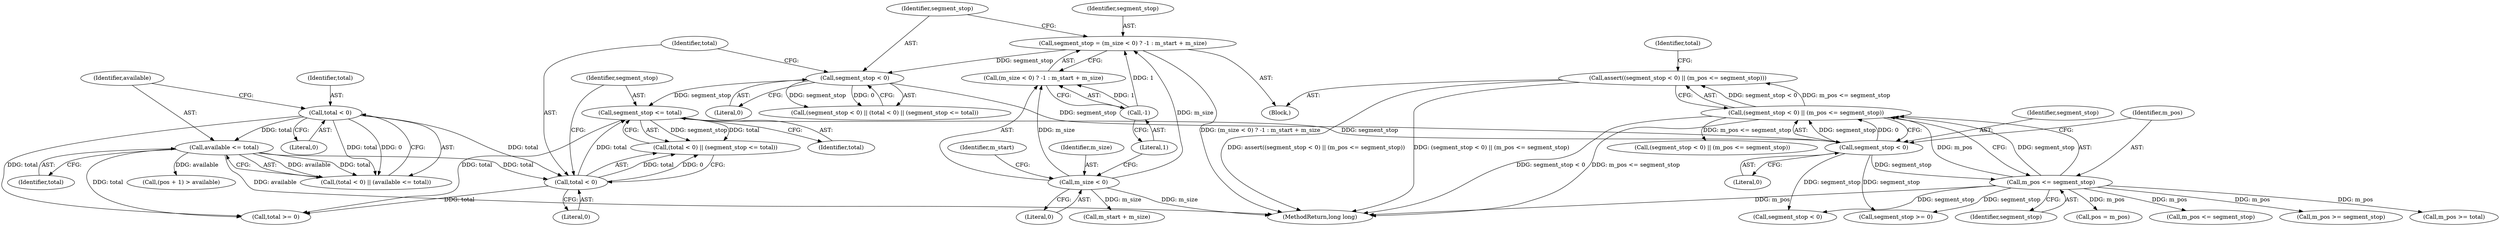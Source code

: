 digraph "1_Android_cc274e2abe8b2a6698a5c47d8aa4bb45f1f9538d_54@API" {
"1000168" [label="(Call,assert((segment_stop < 0) || (m_pos <= segment_stop)))"];
"1000169" [label="(Call,(segment_stop < 0) || (m_pos <= segment_stop))"];
"1000170" [label="(Call,segment_stop < 0)"];
"1000158" [label="(Call,segment_stop < 0)"];
"1000145" [label="(Call,segment_stop = (m_size < 0) ? -1 : m_start + m_size)"];
"1000151" [label="(Call,-1)"];
"1000148" [label="(Call,m_size < 0)"];
"1000165" [label="(Call,segment_stop <= total)"];
"1000162" [label="(Call,total < 0)"];
"1000138" [label="(Call,total < 0)"];
"1000141" [label="(Call,available <= total)"];
"1000173" [label="(Call,m_pos <= segment_stop)"];
"1000146" [label="(Identifier,segment_stop)"];
"1000145" [label="(Call,segment_stop = (m_size < 0) ? -1 : m_start + m_size)"];
"1000192" [label="(Call,m_pos >= segment_stop)"];
"1000567" [label="(MethodReturn,long long)"];
"1000172" [label="(Literal,0)"];
"1000547" [label="(Call,segment_stop < 0)"];
"1000140" [label="(Literal,0)"];
"1000165" [label="(Call,segment_stop <= total)"];
"1000142" [label="(Identifier,available)"];
"1000119" [label="(Block,)"];
"1000183" [label="(Call,m_pos >= total)"];
"1000189" [label="(Call,segment_stop >= 0)"];
"1000161" [label="(Call,(total < 0) || (segment_stop <= total))"];
"1000170" [label="(Call,segment_stop < 0)"];
"1000137" [label="(Call,(total < 0) || (available <= total))"];
"1000150" [label="(Literal,0)"];
"1000175" [label="(Identifier,segment_stop)"];
"1000164" [label="(Literal,0)"];
"1000197" [label="(Call,pos = m_pos)"];
"1000168" [label="(Call,assert((segment_stop < 0) || (m_pos <= segment_stop)))"];
"1000163" [label="(Identifier,total)"];
"1000550" [label="(Call,m_pos <= segment_stop)"];
"1000162" [label="(Call,total < 0)"];
"1000143" [label="(Identifier,total)"];
"1000147" [label="(Call,(m_size < 0) ? -1 : m_start + m_size)"];
"1000152" [label="(Literal,1)"];
"1000166" [label="(Identifier,segment_stop)"];
"1000181" [label="(Identifier,total)"];
"1000180" [label="(Call,total >= 0)"];
"1000159" [label="(Identifier,segment_stop)"];
"1000148" [label="(Call,m_size < 0)"];
"1000167" [label="(Identifier,total)"];
"1000138" [label="(Call,total < 0)"];
"1000174" [label="(Identifier,m_pos)"];
"1000157" [label="(Call,(segment_stop < 0) || (total < 0) || (segment_stop <= total))"];
"1000158" [label="(Call,segment_stop < 0)"];
"1000139" [label="(Identifier,total)"];
"1000169" [label="(Call,(segment_stop < 0) || (m_pos <= segment_stop))"];
"1000153" [label="(Call,m_start + m_size)"];
"1000171" [label="(Identifier,segment_stop)"];
"1000173" [label="(Call,m_pos <= segment_stop)"];
"1000149" [label="(Identifier,m_size)"];
"1000151" [label="(Call,-1)"];
"1000205" [label="(Call,(pos + 1) > available)"];
"1000546" [label="(Call,(segment_stop < 0) || (m_pos <= segment_stop))"];
"1000141" [label="(Call,available <= total)"];
"1000154" [label="(Identifier,m_start)"];
"1000160" [label="(Literal,0)"];
"1000168" -> "1000119"  [label="AST: "];
"1000168" -> "1000169"  [label="CFG: "];
"1000169" -> "1000168"  [label="AST: "];
"1000181" -> "1000168"  [label="CFG: "];
"1000168" -> "1000567"  [label="DDG: assert((segment_stop < 0) || (m_pos <= segment_stop))"];
"1000168" -> "1000567"  [label="DDG: (segment_stop < 0) || (m_pos <= segment_stop)"];
"1000169" -> "1000168"  [label="DDG: segment_stop < 0"];
"1000169" -> "1000168"  [label="DDG: m_pos <= segment_stop"];
"1000169" -> "1000170"  [label="CFG: "];
"1000169" -> "1000173"  [label="CFG: "];
"1000170" -> "1000169"  [label="AST: "];
"1000173" -> "1000169"  [label="AST: "];
"1000169" -> "1000567"  [label="DDG: m_pos <= segment_stop"];
"1000169" -> "1000567"  [label="DDG: segment_stop < 0"];
"1000170" -> "1000169"  [label="DDG: segment_stop"];
"1000170" -> "1000169"  [label="DDG: 0"];
"1000173" -> "1000169"  [label="DDG: m_pos"];
"1000173" -> "1000169"  [label="DDG: segment_stop"];
"1000169" -> "1000546"  [label="DDG: m_pos <= segment_stop"];
"1000170" -> "1000172"  [label="CFG: "];
"1000171" -> "1000170"  [label="AST: "];
"1000172" -> "1000170"  [label="AST: "];
"1000174" -> "1000170"  [label="CFG: "];
"1000158" -> "1000170"  [label="DDG: segment_stop"];
"1000165" -> "1000170"  [label="DDG: segment_stop"];
"1000170" -> "1000173"  [label="DDG: segment_stop"];
"1000170" -> "1000189"  [label="DDG: segment_stop"];
"1000170" -> "1000547"  [label="DDG: segment_stop"];
"1000158" -> "1000157"  [label="AST: "];
"1000158" -> "1000160"  [label="CFG: "];
"1000159" -> "1000158"  [label="AST: "];
"1000160" -> "1000158"  [label="AST: "];
"1000163" -> "1000158"  [label="CFG: "];
"1000157" -> "1000158"  [label="CFG: "];
"1000158" -> "1000157"  [label="DDG: segment_stop"];
"1000158" -> "1000157"  [label="DDG: 0"];
"1000145" -> "1000158"  [label="DDG: segment_stop"];
"1000158" -> "1000165"  [label="DDG: segment_stop"];
"1000145" -> "1000119"  [label="AST: "];
"1000145" -> "1000147"  [label="CFG: "];
"1000146" -> "1000145"  [label="AST: "];
"1000147" -> "1000145"  [label="AST: "];
"1000159" -> "1000145"  [label="CFG: "];
"1000145" -> "1000567"  [label="DDG: (m_size < 0) ? -1 : m_start + m_size"];
"1000151" -> "1000145"  [label="DDG: 1"];
"1000148" -> "1000145"  [label="DDG: m_size"];
"1000151" -> "1000147"  [label="AST: "];
"1000151" -> "1000152"  [label="CFG: "];
"1000152" -> "1000151"  [label="AST: "];
"1000147" -> "1000151"  [label="CFG: "];
"1000151" -> "1000147"  [label="DDG: 1"];
"1000148" -> "1000147"  [label="AST: "];
"1000148" -> "1000150"  [label="CFG: "];
"1000149" -> "1000148"  [label="AST: "];
"1000150" -> "1000148"  [label="AST: "];
"1000152" -> "1000148"  [label="CFG: "];
"1000154" -> "1000148"  [label="CFG: "];
"1000148" -> "1000567"  [label="DDG: m_size"];
"1000148" -> "1000147"  [label="DDG: m_size"];
"1000148" -> "1000153"  [label="DDG: m_size"];
"1000165" -> "1000161"  [label="AST: "];
"1000165" -> "1000167"  [label="CFG: "];
"1000166" -> "1000165"  [label="AST: "];
"1000167" -> "1000165"  [label="AST: "];
"1000161" -> "1000165"  [label="CFG: "];
"1000165" -> "1000161"  [label="DDG: segment_stop"];
"1000165" -> "1000161"  [label="DDG: total"];
"1000162" -> "1000165"  [label="DDG: total"];
"1000165" -> "1000180"  [label="DDG: total"];
"1000162" -> "1000161"  [label="AST: "];
"1000162" -> "1000164"  [label="CFG: "];
"1000163" -> "1000162"  [label="AST: "];
"1000164" -> "1000162"  [label="AST: "];
"1000166" -> "1000162"  [label="CFG: "];
"1000161" -> "1000162"  [label="CFG: "];
"1000162" -> "1000161"  [label="DDG: total"];
"1000162" -> "1000161"  [label="DDG: 0"];
"1000138" -> "1000162"  [label="DDG: total"];
"1000141" -> "1000162"  [label="DDG: total"];
"1000162" -> "1000180"  [label="DDG: total"];
"1000138" -> "1000137"  [label="AST: "];
"1000138" -> "1000140"  [label="CFG: "];
"1000139" -> "1000138"  [label="AST: "];
"1000140" -> "1000138"  [label="AST: "];
"1000142" -> "1000138"  [label="CFG: "];
"1000137" -> "1000138"  [label="CFG: "];
"1000138" -> "1000137"  [label="DDG: total"];
"1000138" -> "1000137"  [label="DDG: 0"];
"1000138" -> "1000141"  [label="DDG: total"];
"1000138" -> "1000180"  [label="DDG: total"];
"1000141" -> "1000137"  [label="AST: "];
"1000141" -> "1000143"  [label="CFG: "];
"1000142" -> "1000141"  [label="AST: "];
"1000143" -> "1000141"  [label="AST: "];
"1000137" -> "1000141"  [label="CFG: "];
"1000141" -> "1000567"  [label="DDG: available"];
"1000141" -> "1000137"  [label="DDG: available"];
"1000141" -> "1000137"  [label="DDG: total"];
"1000141" -> "1000180"  [label="DDG: total"];
"1000141" -> "1000205"  [label="DDG: available"];
"1000173" -> "1000175"  [label="CFG: "];
"1000174" -> "1000173"  [label="AST: "];
"1000175" -> "1000173"  [label="AST: "];
"1000173" -> "1000567"  [label="DDG: m_pos"];
"1000173" -> "1000183"  [label="DDG: m_pos"];
"1000173" -> "1000189"  [label="DDG: segment_stop"];
"1000173" -> "1000192"  [label="DDG: m_pos"];
"1000173" -> "1000197"  [label="DDG: m_pos"];
"1000173" -> "1000547"  [label="DDG: segment_stop"];
"1000173" -> "1000550"  [label="DDG: m_pos"];
}
